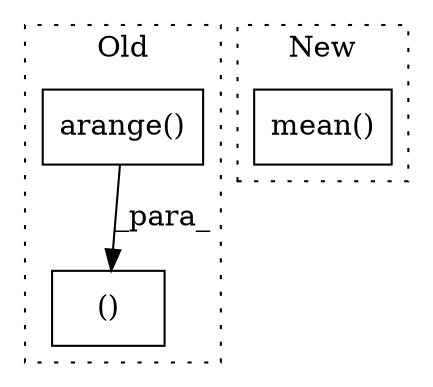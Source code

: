 digraph G {
subgraph cluster0 {
1 [label="arange()" a="75" s="5704,5727" l="13,1" shape="box"];
3 [label="()" a="54" s="5737" l="11" shape="box"];
label = "Old";
style="dotted";
}
subgraph cluster1 {
2 [label="mean()" a="75" s="6049,6083" l="33,1" shape="box"];
label = "New";
style="dotted";
}
1 -> 3 [label="_para_"];
}